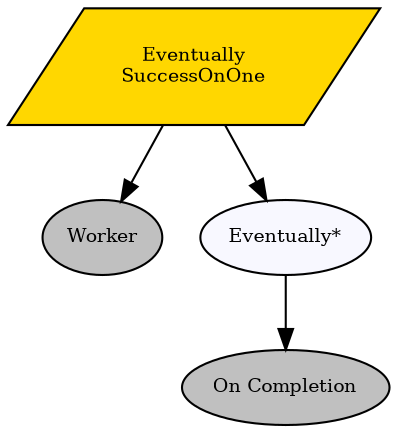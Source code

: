 digraph pastafarianism {
ordering=out;
graph [fontname="times-roman"];
node [fontname="times-roman"];
edge [fontname="times-roman"];
Eventually [fillcolor=gold, fontcolor=black, fontsize=9, label="Eventually\nSuccessOnOne", shape=parallelogram, style=filled];
Worker [fillcolor=gray, fontcolor=black, fontsize=9, label=Worker, shape=ellipse, style=filled];
Eventually -> Worker;
"Eventually*" [fillcolor=ghostwhite, fontcolor=black, fontsize=9, label="Eventually*", shape=ellipse, style=filled];
Eventually -> "Eventually*";
"On Completion" [fillcolor=gray, fontcolor=black, fontsize=9, label="On Completion", shape=ellipse, style=filled];
"Eventually*" -> "On Completion";
}
